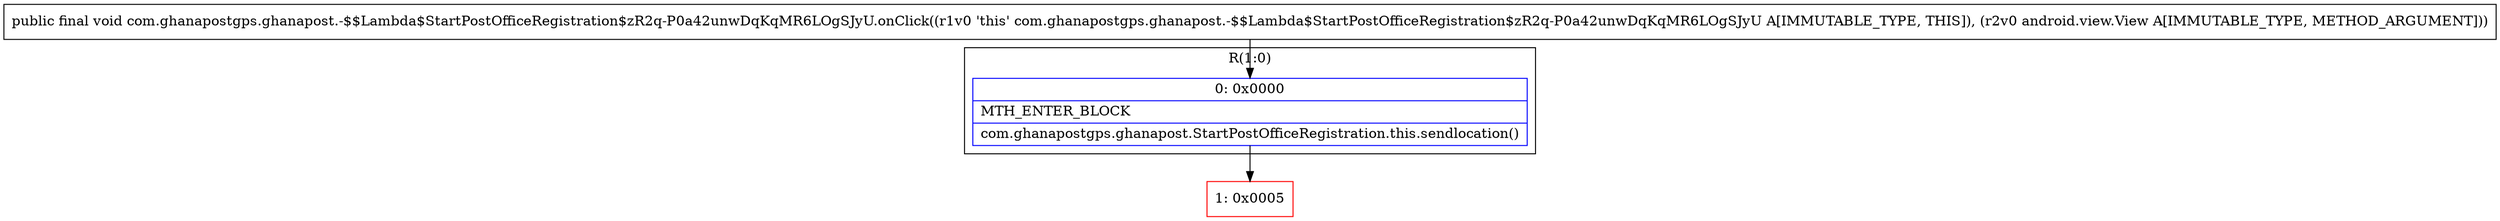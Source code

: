 digraph "CFG forcom.ghanapostgps.ghanapost.\-$$Lambda$StartPostOfficeRegistration$zR2q\-P0a42unwDqKqMR6LOgSJyU.onClick(Landroid\/view\/View;)V" {
subgraph cluster_Region_688466256 {
label = "R(1:0)";
node [shape=record,color=blue];
Node_0 [shape=record,label="{0\:\ 0x0000|MTH_ENTER_BLOCK\l|com.ghanapostgps.ghanapost.StartPostOfficeRegistration.this.sendlocation()\l}"];
}
Node_1 [shape=record,color=red,label="{1\:\ 0x0005}"];
MethodNode[shape=record,label="{public final void com.ghanapostgps.ghanapost.\-$$Lambda$StartPostOfficeRegistration$zR2q\-P0a42unwDqKqMR6LOgSJyU.onClick((r1v0 'this' com.ghanapostgps.ghanapost.\-$$Lambda$StartPostOfficeRegistration$zR2q\-P0a42unwDqKqMR6LOgSJyU A[IMMUTABLE_TYPE, THIS]), (r2v0 android.view.View A[IMMUTABLE_TYPE, METHOD_ARGUMENT])) }"];
MethodNode -> Node_0;
Node_0 -> Node_1;
}

